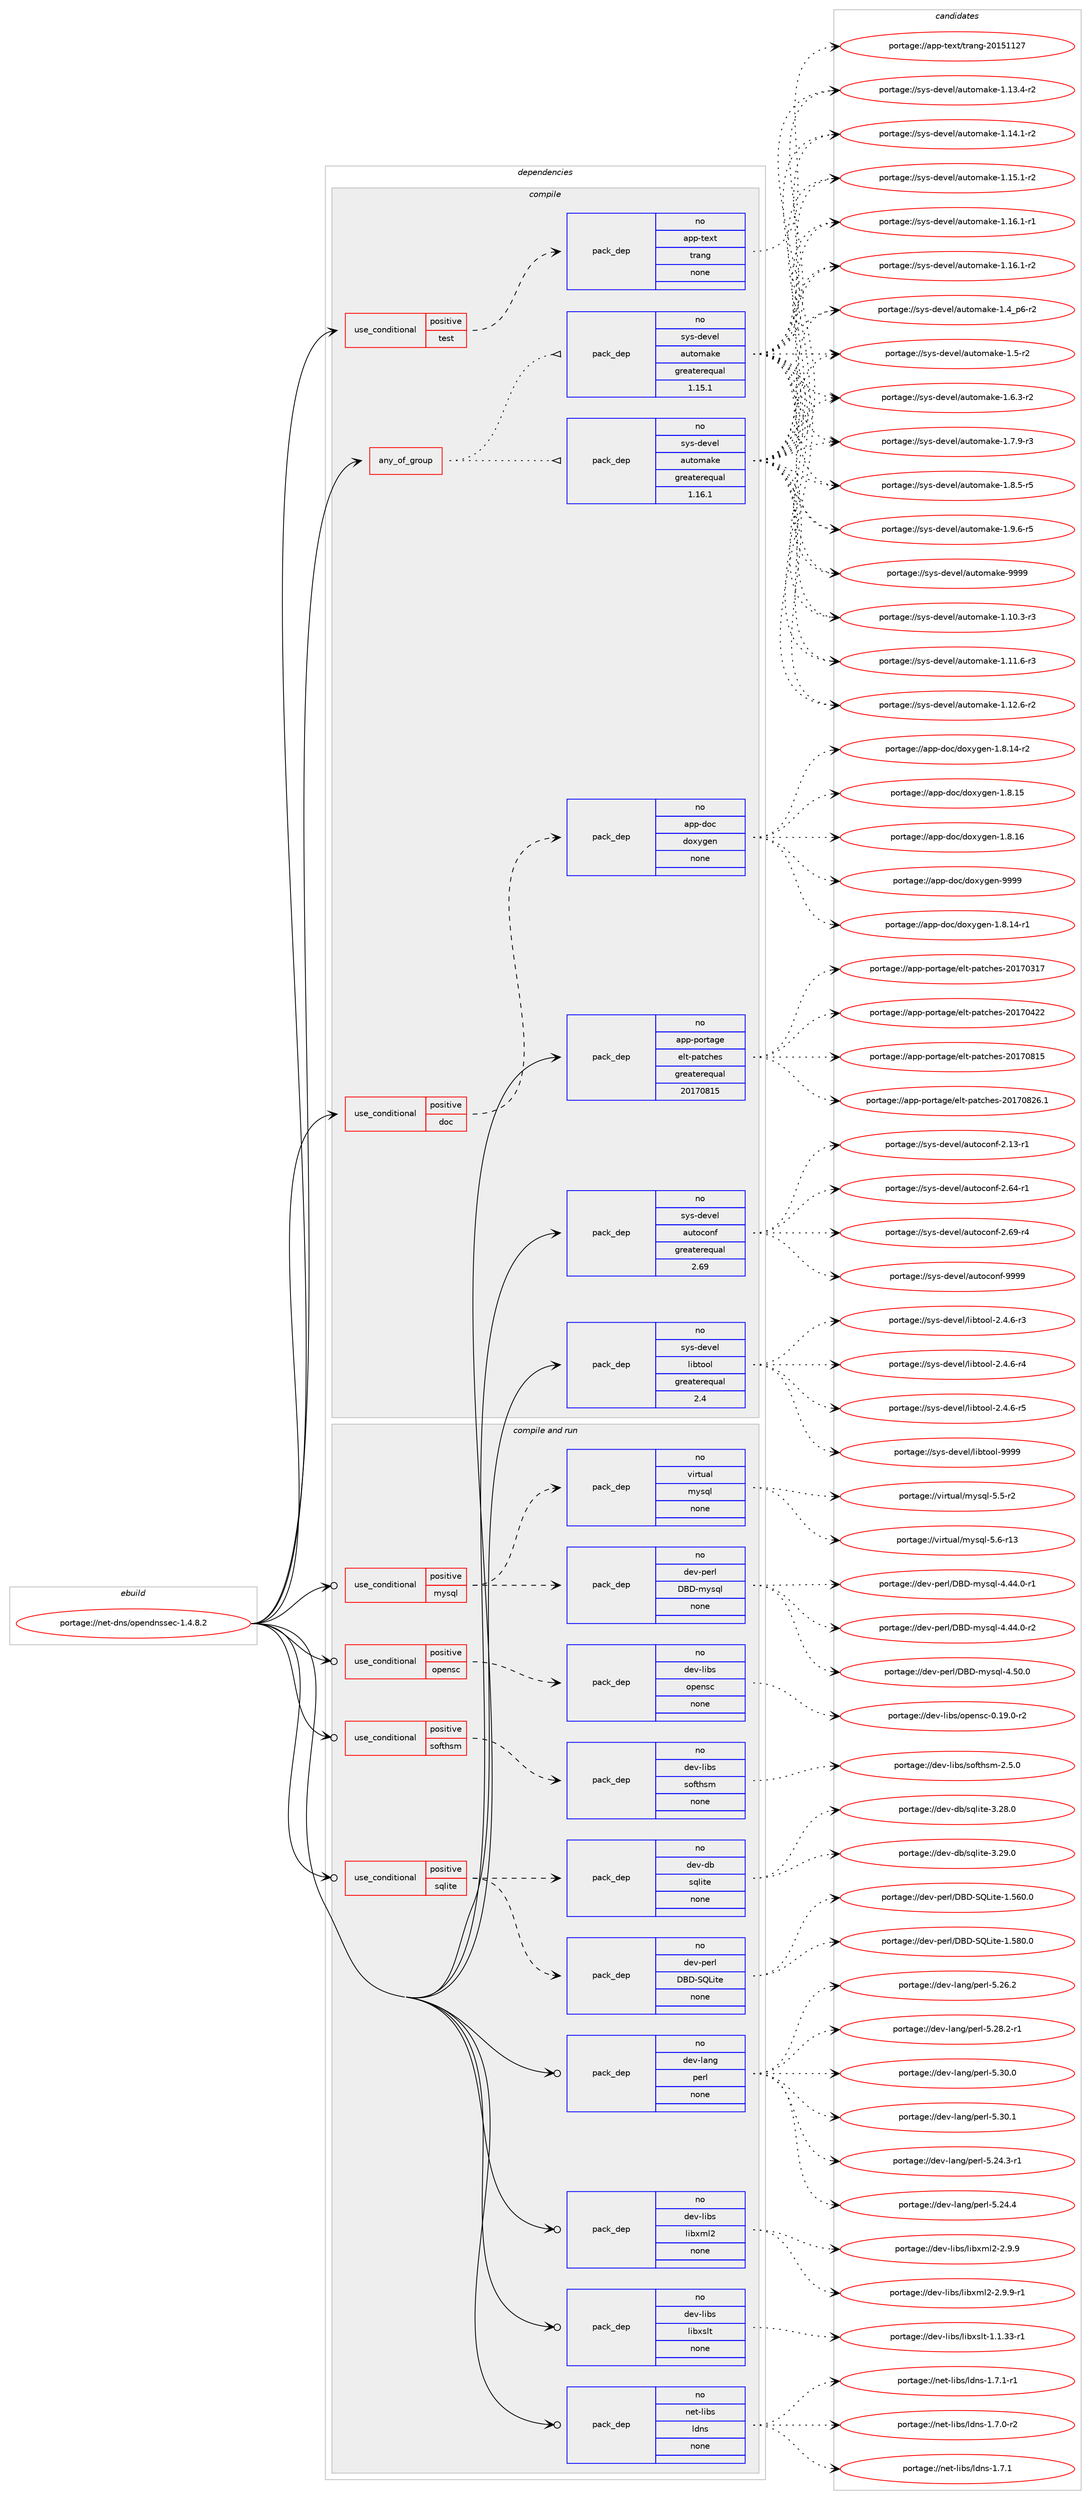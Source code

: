 digraph prolog {

# *************
# Graph options
# *************

newrank=true;
concentrate=true;
compound=true;
graph [rankdir=LR,fontname=Helvetica,fontsize=10,ranksep=1.5];#, ranksep=2.5, nodesep=0.2];
edge  [arrowhead=vee];
node  [fontname=Helvetica,fontsize=10];

# **********
# The ebuild
# **********

subgraph cluster_leftcol {
color=gray;
rank=same;
label=<<i>ebuild</i>>;
id [label="portage://net-dns/opendnssec-1.4.8.2", color=red, width=4, href="../net-dns/opendnssec-1.4.8.2.svg"];
}

# ****************
# The dependencies
# ****************

subgraph cluster_midcol {
color=gray;
label=<<i>dependencies</i>>;
subgraph cluster_compile {
fillcolor="#eeeeee";
style=filled;
label=<<i>compile</i>>;
subgraph any5654 {
dependency351367 [label=<<TABLE BORDER="0" CELLBORDER="1" CELLSPACING="0" CELLPADDING="4"><TR><TD CELLPADDING="10">any_of_group</TD></TR></TABLE>>, shape=none, color=red];subgraph pack257798 {
dependency351368 [label=<<TABLE BORDER="0" CELLBORDER="1" CELLSPACING="0" CELLPADDING="4" WIDTH="220"><TR><TD ROWSPAN="6" CELLPADDING="30">pack_dep</TD></TR><TR><TD WIDTH="110">no</TD></TR><TR><TD>sys-devel</TD></TR><TR><TD>automake</TD></TR><TR><TD>greaterequal</TD></TR><TR><TD>1.16.1</TD></TR></TABLE>>, shape=none, color=blue];
}
dependency351367:e -> dependency351368:w [weight=20,style="dotted",arrowhead="oinv"];
subgraph pack257799 {
dependency351369 [label=<<TABLE BORDER="0" CELLBORDER="1" CELLSPACING="0" CELLPADDING="4" WIDTH="220"><TR><TD ROWSPAN="6" CELLPADDING="30">pack_dep</TD></TR><TR><TD WIDTH="110">no</TD></TR><TR><TD>sys-devel</TD></TR><TR><TD>automake</TD></TR><TR><TD>greaterequal</TD></TR><TR><TD>1.15.1</TD></TR></TABLE>>, shape=none, color=blue];
}
dependency351367:e -> dependency351369:w [weight=20,style="dotted",arrowhead="oinv"];
}
id:e -> dependency351367:w [weight=20,style="solid",arrowhead="vee"];
subgraph cond87770 {
dependency351370 [label=<<TABLE BORDER="0" CELLBORDER="1" CELLSPACING="0" CELLPADDING="4"><TR><TD ROWSPAN="3" CELLPADDING="10">use_conditional</TD></TR><TR><TD>positive</TD></TR><TR><TD>doc</TD></TR></TABLE>>, shape=none, color=red];
subgraph pack257800 {
dependency351371 [label=<<TABLE BORDER="0" CELLBORDER="1" CELLSPACING="0" CELLPADDING="4" WIDTH="220"><TR><TD ROWSPAN="6" CELLPADDING="30">pack_dep</TD></TR><TR><TD WIDTH="110">no</TD></TR><TR><TD>app-doc</TD></TR><TR><TD>doxygen</TD></TR><TR><TD>none</TD></TR><TR><TD></TD></TR></TABLE>>, shape=none, color=blue];
}
dependency351370:e -> dependency351371:w [weight=20,style="dashed",arrowhead="vee"];
}
id:e -> dependency351370:w [weight=20,style="solid",arrowhead="vee"];
subgraph cond87771 {
dependency351372 [label=<<TABLE BORDER="0" CELLBORDER="1" CELLSPACING="0" CELLPADDING="4"><TR><TD ROWSPAN="3" CELLPADDING="10">use_conditional</TD></TR><TR><TD>positive</TD></TR><TR><TD>test</TD></TR></TABLE>>, shape=none, color=red];
subgraph pack257801 {
dependency351373 [label=<<TABLE BORDER="0" CELLBORDER="1" CELLSPACING="0" CELLPADDING="4" WIDTH="220"><TR><TD ROWSPAN="6" CELLPADDING="30">pack_dep</TD></TR><TR><TD WIDTH="110">no</TD></TR><TR><TD>app-text</TD></TR><TR><TD>trang</TD></TR><TR><TD>none</TD></TR><TR><TD></TD></TR></TABLE>>, shape=none, color=blue];
}
dependency351372:e -> dependency351373:w [weight=20,style="dashed",arrowhead="vee"];
}
id:e -> dependency351372:w [weight=20,style="solid",arrowhead="vee"];
subgraph pack257802 {
dependency351374 [label=<<TABLE BORDER="0" CELLBORDER="1" CELLSPACING="0" CELLPADDING="4" WIDTH="220"><TR><TD ROWSPAN="6" CELLPADDING="30">pack_dep</TD></TR><TR><TD WIDTH="110">no</TD></TR><TR><TD>app-portage</TD></TR><TR><TD>elt-patches</TD></TR><TR><TD>greaterequal</TD></TR><TR><TD>20170815</TD></TR></TABLE>>, shape=none, color=blue];
}
id:e -> dependency351374:w [weight=20,style="solid",arrowhead="vee"];
subgraph pack257803 {
dependency351375 [label=<<TABLE BORDER="0" CELLBORDER="1" CELLSPACING="0" CELLPADDING="4" WIDTH="220"><TR><TD ROWSPAN="6" CELLPADDING="30">pack_dep</TD></TR><TR><TD WIDTH="110">no</TD></TR><TR><TD>sys-devel</TD></TR><TR><TD>autoconf</TD></TR><TR><TD>greaterequal</TD></TR><TR><TD>2.69</TD></TR></TABLE>>, shape=none, color=blue];
}
id:e -> dependency351375:w [weight=20,style="solid",arrowhead="vee"];
subgraph pack257804 {
dependency351376 [label=<<TABLE BORDER="0" CELLBORDER="1" CELLSPACING="0" CELLPADDING="4" WIDTH="220"><TR><TD ROWSPAN="6" CELLPADDING="30">pack_dep</TD></TR><TR><TD WIDTH="110">no</TD></TR><TR><TD>sys-devel</TD></TR><TR><TD>libtool</TD></TR><TR><TD>greaterequal</TD></TR><TR><TD>2.4</TD></TR></TABLE>>, shape=none, color=blue];
}
id:e -> dependency351376:w [weight=20,style="solid",arrowhead="vee"];
}
subgraph cluster_compileandrun {
fillcolor="#eeeeee";
style=filled;
label=<<i>compile and run</i>>;
subgraph cond87772 {
dependency351377 [label=<<TABLE BORDER="0" CELLBORDER="1" CELLSPACING="0" CELLPADDING="4"><TR><TD ROWSPAN="3" CELLPADDING="10">use_conditional</TD></TR><TR><TD>positive</TD></TR><TR><TD>mysql</TD></TR></TABLE>>, shape=none, color=red];
subgraph pack257805 {
dependency351378 [label=<<TABLE BORDER="0" CELLBORDER="1" CELLSPACING="0" CELLPADDING="4" WIDTH="220"><TR><TD ROWSPAN="6" CELLPADDING="30">pack_dep</TD></TR><TR><TD WIDTH="110">no</TD></TR><TR><TD>virtual</TD></TR><TR><TD>mysql</TD></TR><TR><TD>none</TD></TR><TR><TD></TD></TR></TABLE>>, shape=none, color=blue];
}
dependency351377:e -> dependency351378:w [weight=20,style="dashed",arrowhead="vee"];
subgraph pack257806 {
dependency351379 [label=<<TABLE BORDER="0" CELLBORDER="1" CELLSPACING="0" CELLPADDING="4" WIDTH="220"><TR><TD ROWSPAN="6" CELLPADDING="30">pack_dep</TD></TR><TR><TD WIDTH="110">no</TD></TR><TR><TD>dev-perl</TD></TR><TR><TD>DBD-mysql</TD></TR><TR><TD>none</TD></TR><TR><TD></TD></TR></TABLE>>, shape=none, color=blue];
}
dependency351377:e -> dependency351379:w [weight=20,style="dashed",arrowhead="vee"];
}
id:e -> dependency351377:w [weight=20,style="solid",arrowhead="odotvee"];
subgraph cond87773 {
dependency351380 [label=<<TABLE BORDER="0" CELLBORDER="1" CELLSPACING="0" CELLPADDING="4"><TR><TD ROWSPAN="3" CELLPADDING="10">use_conditional</TD></TR><TR><TD>positive</TD></TR><TR><TD>opensc</TD></TR></TABLE>>, shape=none, color=red];
subgraph pack257807 {
dependency351381 [label=<<TABLE BORDER="0" CELLBORDER="1" CELLSPACING="0" CELLPADDING="4" WIDTH="220"><TR><TD ROWSPAN="6" CELLPADDING="30">pack_dep</TD></TR><TR><TD WIDTH="110">no</TD></TR><TR><TD>dev-libs</TD></TR><TR><TD>opensc</TD></TR><TR><TD>none</TD></TR><TR><TD></TD></TR></TABLE>>, shape=none, color=blue];
}
dependency351380:e -> dependency351381:w [weight=20,style="dashed",arrowhead="vee"];
}
id:e -> dependency351380:w [weight=20,style="solid",arrowhead="odotvee"];
subgraph cond87774 {
dependency351382 [label=<<TABLE BORDER="0" CELLBORDER="1" CELLSPACING="0" CELLPADDING="4"><TR><TD ROWSPAN="3" CELLPADDING="10">use_conditional</TD></TR><TR><TD>positive</TD></TR><TR><TD>softhsm</TD></TR></TABLE>>, shape=none, color=red];
subgraph pack257808 {
dependency351383 [label=<<TABLE BORDER="0" CELLBORDER="1" CELLSPACING="0" CELLPADDING="4" WIDTH="220"><TR><TD ROWSPAN="6" CELLPADDING="30">pack_dep</TD></TR><TR><TD WIDTH="110">no</TD></TR><TR><TD>dev-libs</TD></TR><TR><TD>softhsm</TD></TR><TR><TD>none</TD></TR><TR><TD></TD></TR></TABLE>>, shape=none, color=blue];
}
dependency351382:e -> dependency351383:w [weight=20,style="dashed",arrowhead="vee"];
}
id:e -> dependency351382:w [weight=20,style="solid",arrowhead="odotvee"];
subgraph cond87775 {
dependency351384 [label=<<TABLE BORDER="0" CELLBORDER="1" CELLSPACING="0" CELLPADDING="4"><TR><TD ROWSPAN="3" CELLPADDING="10">use_conditional</TD></TR><TR><TD>positive</TD></TR><TR><TD>sqlite</TD></TR></TABLE>>, shape=none, color=red];
subgraph pack257809 {
dependency351385 [label=<<TABLE BORDER="0" CELLBORDER="1" CELLSPACING="0" CELLPADDING="4" WIDTH="220"><TR><TD ROWSPAN="6" CELLPADDING="30">pack_dep</TD></TR><TR><TD WIDTH="110">no</TD></TR><TR><TD>dev-db</TD></TR><TR><TD>sqlite</TD></TR><TR><TD>none</TD></TR><TR><TD></TD></TR></TABLE>>, shape=none, color=blue];
}
dependency351384:e -> dependency351385:w [weight=20,style="dashed",arrowhead="vee"];
subgraph pack257810 {
dependency351386 [label=<<TABLE BORDER="0" CELLBORDER="1" CELLSPACING="0" CELLPADDING="4" WIDTH="220"><TR><TD ROWSPAN="6" CELLPADDING="30">pack_dep</TD></TR><TR><TD WIDTH="110">no</TD></TR><TR><TD>dev-perl</TD></TR><TR><TD>DBD-SQLite</TD></TR><TR><TD>none</TD></TR><TR><TD></TD></TR></TABLE>>, shape=none, color=blue];
}
dependency351384:e -> dependency351386:w [weight=20,style="dashed",arrowhead="vee"];
}
id:e -> dependency351384:w [weight=20,style="solid",arrowhead="odotvee"];
subgraph pack257811 {
dependency351387 [label=<<TABLE BORDER="0" CELLBORDER="1" CELLSPACING="0" CELLPADDING="4" WIDTH="220"><TR><TD ROWSPAN="6" CELLPADDING="30">pack_dep</TD></TR><TR><TD WIDTH="110">no</TD></TR><TR><TD>dev-lang</TD></TR><TR><TD>perl</TD></TR><TR><TD>none</TD></TR><TR><TD></TD></TR></TABLE>>, shape=none, color=blue];
}
id:e -> dependency351387:w [weight=20,style="solid",arrowhead="odotvee"];
subgraph pack257812 {
dependency351388 [label=<<TABLE BORDER="0" CELLBORDER="1" CELLSPACING="0" CELLPADDING="4" WIDTH="220"><TR><TD ROWSPAN="6" CELLPADDING="30">pack_dep</TD></TR><TR><TD WIDTH="110">no</TD></TR><TR><TD>dev-libs</TD></TR><TR><TD>libxml2</TD></TR><TR><TD>none</TD></TR><TR><TD></TD></TR></TABLE>>, shape=none, color=blue];
}
id:e -> dependency351388:w [weight=20,style="solid",arrowhead="odotvee"];
subgraph pack257813 {
dependency351389 [label=<<TABLE BORDER="0" CELLBORDER="1" CELLSPACING="0" CELLPADDING="4" WIDTH="220"><TR><TD ROWSPAN="6" CELLPADDING="30">pack_dep</TD></TR><TR><TD WIDTH="110">no</TD></TR><TR><TD>dev-libs</TD></TR><TR><TD>libxslt</TD></TR><TR><TD>none</TD></TR><TR><TD></TD></TR></TABLE>>, shape=none, color=blue];
}
id:e -> dependency351389:w [weight=20,style="solid",arrowhead="odotvee"];
subgraph pack257814 {
dependency351390 [label=<<TABLE BORDER="0" CELLBORDER="1" CELLSPACING="0" CELLPADDING="4" WIDTH="220"><TR><TD ROWSPAN="6" CELLPADDING="30">pack_dep</TD></TR><TR><TD WIDTH="110">no</TD></TR><TR><TD>net-libs</TD></TR><TR><TD>ldns</TD></TR><TR><TD>none</TD></TR><TR><TD></TD></TR></TABLE>>, shape=none, color=blue];
}
id:e -> dependency351390:w [weight=20,style="solid",arrowhead="odotvee"];
}
subgraph cluster_run {
fillcolor="#eeeeee";
style=filled;
label=<<i>run</i>>;
}
}

# **************
# The candidates
# **************

subgraph cluster_choices {
rank=same;
color=gray;
label=<<i>candidates</i>>;

subgraph choice257798 {
color=black;
nodesep=1;
choiceportage11512111545100101118101108479711711611110997107101454946494846514511451 [label="portage://sys-devel/automake-1.10.3-r3", color=red, width=4,href="../sys-devel/automake-1.10.3-r3.svg"];
choiceportage11512111545100101118101108479711711611110997107101454946494946544511451 [label="portage://sys-devel/automake-1.11.6-r3", color=red, width=4,href="../sys-devel/automake-1.11.6-r3.svg"];
choiceportage11512111545100101118101108479711711611110997107101454946495046544511450 [label="portage://sys-devel/automake-1.12.6-r2", color=red, width=4,href="../sys-devel/automake-1.12.6-r2.svg"];
choiceportage11512111545100101118101108479711711611110997107101454946495146524511450 [label="portage://sys-devel/automake-1.13.4-r2", color=red, width=4,href="../sys-devel/automake-1.13.4-r2.svg"];
choiceportage11512111545100101118101108479711711611110997107101454946495246494511450 [label="portage://sys-devel/automake-1.14.1-r2", color=red, width=4,href="../sys-devel/automake-1.14.1-r2.svg"];
choiceportage11512111545100101118101108479711711611110997107101454946495346494511450 [label="portage://sys-devel/automake-1.15.1-r2", color=red, width=4,href="../sys-devel/automake-1.15.1-r2.svg"];
choiceportage11512111545100101118101108479711711611110997107101454946495446494511449 [label="portage://sys-devel/automake-1.16.1-r1", color=red, width=4,href="../sys-devel/automake-1.16.1-r1.svg"];
choiceportage11512111545100101118101108479711711611110997107101454946495446494511450 [label="portage://sys-devel/automake-1.16.1-r2", color=red, width=4,href="../sys-devel/automake-1.16.1-r2.svg"];
choiceportage115121115451001011181011084797117116111109971071014549465295112544511450 [label="portage://sys-devel/automake-1.4_p6-r2", color=red, width=4,href="../sys-devel/automake-1.4_p6-r2.svg"];
choiceportage11512111545100101118101108479711711611110997107101454946534511450 [label="portage://sys-devel/automake-1.5-r2", color=red, width=4,href="../sys-devel/automake-1.5-r2.svg"];
choiceportage115121115451001011181011084797117116111109971071014549465446514511450 [label="portage://sys-devel/automake-1.6.3-r2", color=red, width=4,href="../sys-devel/automake-1.6.3-r2.svg"];
choiceportage115121115451001011181011084797117116111109971071014549465546574511451 [label="portage://sys-devel/automake-1.7.9-r3", color=red, width=4,href="../sys-devel/automake-1.7.9-r3.svg"];
choiceportage115121115451001011181011084797117116111109971071014549465646534511453 [label="portage://sys-devel/automake-1.8.5-r5", color=red, width=4,href="../sys-devel/automake-1.8.5-r5.svg"];
choiceportage115121115451001011181011084797117116111109971071014549465746544511453 [label="portage://sys-devel/automake-1.9.6-r5", color=red, width=4,href="../sys-devel/automake-1.9.6-r5.svg"];
choiceportage115121115451001011181011084797117116111109971071014557575757 [label="portage://sys-devel/automake-9999", color=red, width=4,href="../sys-devel/automake-9999.svg"];
dependency351368:e -> choiceportage11512111545100101118101108479711711611110997107101454946494846514511451:w [style=dotted,weight="100"];
dependency351368:e -> choiceportage11512111545100101118101108479711711611110997107101454946494946544511451:w [style=dotted,weight="100"];
dependency351368:e -> choiceportage11512111545100101118101108479711711611110997107101454946495046544511450:w [style=dotted,weight="100"];
dependency351368:e -> choiceportage11512111545100101118101108479711711611110997107101454946495146524511450:w [style=dotted,weight="100"];
dependency351368:e -> choiceportage11512111545100101118101108479711711611110997107101454946495246494511450:w [style=dotted,weight="100"];
dependency351368:e -> choiceportage11512111545100101118101108479711711611110997107101454946495346494511450:w [style=dotted,weight="100"];
dependency351368:e -> choiceportage11512111545100101118101108479711711611110997107101454946495446494511449:w [style=dotted,weight="100"];
dependency351368:e -> choiceportage11512111545100101118101108479711711611110997107101454946495446494511450:w [style=dotted,weight="100"];
dependency351368:e -> choiceportage115121115451001011181011084797117116111109971071014549465295112544511450:w [style=dotted,weight="100"];
dependency351368:e -> choiceportage11512111545100101118101108479711711611110997107101454946534511450:w [style=dotted,weight="100"];
dependency351368:e -> choiceportage115121115451001011181011084797117116111109971071014549465446514511450:w [style=dotted,weight="100"];
dependency351368:e -> choiceportage115121115451001011181011084797117116111109971071014549465546574511451:w [style=dotted,weight="100"];
dependency351368:e -> choiceportage115121115451001011181011084797117116111109971071014549465646534511453:w [style=dotted,weight="100"];
dependency351368:e -> choiceportage115121115451001011181011084797117116111109971071014549465746544511453:w [style=dotted,weight="100"];
dependency351368:e -> choiceportage115121115451001011181011084797117116111109971071014557575757:w [style=dotted,weight="100"];
}
subgraph choice257799 {
color=black;
nodesep=1;
choiceportage11512111545100101118101108479711711611110997107101454946494846514511451 [label="portage://sys-devel/automake-1.10.3-r3", color=red, width=4,href="../sys-devel/automake-1.10.3-r3.svg"];
choiceportage11512111545100101118101108479711711611110997107101454946494946544511451 [label="portage://sys-devel/automake-1.11.6-r3", color=red, width=4,href="../sys-devel/automake-1.11.6-r3.svg"];
choiceportage11512111545100101118101108479711711611110997107101454946495046544511450 [label="portage://sys-devel/automake-1.12.6-r2", color=red, width=4,href="../sys-devel/automake-1.12.6-r2.svg"];
choiceportage11512111545100101118101108479711711611110997107101454946495146524511450 [label="portage://sys-devel/automake-1.13.4-r2", color=red, width=4,href="../sys-devel/automake-1.13.4-r2.svg"];
choiceportage11512111545100101118101108479711711611110997107101454946495246494511450 [label="portage://sys-devel/automake-1.14.1-r2", color=red, width=4,href="../sys-devel/automake-1.14.1-r2.svg"];
choiceportage11512111545100101118101108479711711611110997107101454946495346494511450 [label="portage://sys-devel/automake-1.15.1-r2", color=red, width=4,href="../sys-devel/automake-1.15.1-r2.svg"];
choiceportage11512111545100101118101108479711711611110997107101454946495446494511449 [label="portage://sys-devel/automake-1.16.1-r1", color=red, width=4,href="../sys-devel/automake-1.16.1-r1.svg"];
choiceportage11512111545100101118101108479711711611110997107101454946495446494511450 [label="portage://sys-devel/automake-1.16.1-r2", color=red, width=4,href="../sys-devel/automake-1.16.1-r2.svg"];
choiceportage115121115451001011181011084797117116111109971071014549465295112544511450 [label="portage://sys-devel/automake-1.4_p6-r2", color=red, width=4,href="../sys-devel/automake-1.4_p6-r2.svg"];
choiceportage11512111545100101118101108479711711611110997107101454946534511450 [label="portage://sys-devel/automake-1.5-r2", color=red, width=4,href="../sys-devel/automake-1.5-r2.svg"];
choiceportage115121115451001011181011084797117116111109971071014549465446514511450 [label="portage://sys-devel/automake-1.6.3-r2", color=red, width=4,href="../sys-devel/automake-1.6.3-r2.svg"];
choiceportage115121115451001011181011084797117116111109971071014549465546574511451 [label="portage://sys-devel/automake-1.7.9-r3", color=red, width=4,href="../sys-devel/automake-1.7.9-r3.svg"];
choiceportage115121115451001011181011084797117116111109971071014549465646534511453 [label="portage://sys-devel/automake-1.8.5-r5", color=red, width=4,href="../sys-devel/automake-1.8.5-r5.svg"];
choiceportage115121115451001011181011084797117116111109971071014549465746544511453 [label="portage://sys-devel/automake-1.9.6-r5", color=red, width=4,href="../sys-devel/automake-1.9.6-r5.svg"];
choiceportage115121115451001011181011084797117116111109971071014557575757 [label="portage://sys-devel/automake-9999", color=red, width=4,href="../sys-devel/automake-9999.svg"];
dependency351369:e -> choiceportage11512111545100101118101108479711711611110997107101454946494846514511451:w [style=dotted,weight="100"];
dependency351369:e -> choiceportage11512111545100101118101108479711711611110997107101454946494946544511451:w [style=dotted,weight="100"];
dependency351369:e -> choiceportage11512111545100101118101108479711711611110997107101454946495046544511450:w [style=dotted,weight="100"];
dependency351369:e -> choiceportage11512111545100101118101108479711711611110997107101454946495146524511450:w [style=dotted,weight="100"];
dependency351369:e -> choiceportage11512111545100101118101108479711711611110997107101454946495246494511450:w [style=dotted,weight="100"];
dependency351369:e -> choiceportage11512111545100101118101108479711711611110997107101454946495346494511450:w [style=dotted,weight="100"];
dependency351369:e -> choiceportage11512111545100101118101108479711711611110997107101454946495446494511449:w [style=dotted,weight="100"];
dependency351369:e -> choiceportage11512111545100101118101108479711711611110997107101454946495446494511450:w [style=dotted,weight="100"];
dependency351369:e -> choiceportage115121115451001011181011084797117116111109971071014549465295112544511450:w [style=dotted,weight="100"];
dependency351369:e -> choiceportage11512111545100101118101108479711711611110997107101454946534511450:w [style=dotted,weight="100"];
dependency351369:e -> choiceportage115121115451001011181011084797117116111109971071014549465446514511450:w [style=dotted,weight="100"];
dependency351369:e -> choiceportage115121115451001011181011084797117116111109971071014549465546574511451:w [style=dotted,weight="100"];
dependency351369:e -> choiceportage115121115451001011181011084797117116111109971071014549465646534511453:w [style=dotted,weight="100"];
dependency351369:e -> choiceportage115121115451001011181011084797117116111109971071014549465746544511453:w [style=dotted,weight="100"];
dependency351369:e -> choiceportage115121115451001011181011084797117116111109971071014557575757:w [style=dotted,weight="100"];
}
subgraph choice257800 {
color=black;
nodesep=1;
choiceportage97112112451001119947100111120121103101110454946564649524511449 [label="portage://app-doc/doxygen-1.8.14-r1", color=red, width=4,href="../app-doc/doxygen-1.8.14-r1.svg"];
choiceportage97112112451001119947100111120121103101110454946564649524511450 [label="portage://app-doc/doxygen-1.8.14-r2", color=red, width=4,href="../app-doc/doxygen-1.8.14-r2.svg"];
choiceportage9711211245100111994710011112012110310111045494656464953 [label="portage://app-doc/doxygen-1.8.15", color=red, width=4,href="../app-doc/doxygen-1.8.15.svg"];
choiceportage9711211245100111994710011112012110310111045494656464954 [label="portage://app-doc/doxygen-1.8.16", color=red, width=4,href="../app-doc/doxygen-1.8.16.svg"];
choiceportage971121124510011199471001111201211031011104557575757 [label="portage://app-doc/doxygen-9999", color=red, width=4,href="../app-doc/doxygen-9999.svg"];
dependency351371:e -> choiceportage97112112451001119947100111120121103101110454946564649524511449:w [style=dotted,weight="100"];
dependency351371:e -> choiceportage97112112451001119947100111120121103101110454946564649524511450:w [style=dotted,weight="100"];
dependency351371:e -> choiceportage9711211245100111994710011112012110310111045494656464953:w [style=dotted,weight="100"];
dependency351371:e -> choiceportage9711211245100111994710011112012110310111045494656464954:w [style=dotted,weight="100"];
dependency351371:e -> choiceportage971121124510011199471001111201211031011104557575757:w [style=dotted,weight="100"];
}
subgraph choice257801 {
color=black;
nodesep=1;
choiceportage97112112451161011201164711611497110103455048495349495055 [label="portage://app-text/trang-20151127", color=red, width=4,href="../app-text/trang-20151127.svg"];
dependency351373:e -> choiceportage97112112451161011201164711611497110103455048495349495055:w [style=dotted,weight="100"];
}
subgraph choice257802 {
color=black;
nodesep=1;
choiceportage97112112451121111141169710310147101108116451129711699104101115455048495548514955 [label="portage://app-portage/elt-patches-20170317", color=red, width=4,href="../app-portage/elt-patches-20170317.svg"];
choiceportage97112112451121111141169710310147101108116451129711699104101115455048495548525050 [label="portage://app-portage/elt-patches-20170422", color=red, width=4,href="../app-portage/elt-patches-20170422.svg"];
choiceportage97112112451121111141169710310147101108116451129711699104101115455048495548564953 [label="portage://app-portage/elt-patches-20170815", color=red, width=4,href="../app-portage/elt-patches-20170815.svg"];
choiceportage971121124511211111411697103101471011081164511297116991041011154550484955485650544649 [label="portage://app-portage/elt-patches-20170826.1", color=red, width=4,href="../app-portage/elt-patches-20170826.1.svg"];
dependency351374:e -> choiceportage97112112451121111141169710310147101108116451129711699104101115455048495548514955:w [style=dotted,weight="100"];
dependency351374:e -> choiceportage97112112451121111141169710310147101108116451129711699104101115455048495548525050:w [style=dotted,weight="100"];
dependency351374:e -> choiceportage97112112451121111141169710310147101108116451129711699104101115455048495548564953:w [style=dotted,weight="100"];
dependency351374:e -> choiceportage971121124511211111411697103101471011081164511297116991041011154550484955485650544649:w [style=dotted,weight="100"];
}
subgraph choice257803 {
color=black;
nodesep=1;
choiceportage1151211154510010111810110847971171161119911111010245504649514511449 [label="portage://sys-devel/autoconf-2.13-r1", color=red, width=4,href="../sys-devel/autoconf-2.13-r1.svg"];
choiceportage1151211154510010111810110847971171161119911111010245504654524511449 [label="portage://sys-devel/autoconf-2.64-r1", color=red, width=4,href="../sys-devel/autoconf-2.64-r1.svg"];
choiceportage1151211154510010111810110847971171161119911111010245504654574511452 [label="portage://sys-devel/autoconf-2.69-r4", color=red, width=4,href="../sys-devel/autoconf-2.69-r4.svg"];
choiceportage115121115451001011181011084797117116111991111101024557575757 [label="portage://sys-devel/autoconf-9999", color=red, width=4,href="../sys-devel/autoconf-9999.svg"];
dependency351375:e -> choiceportage1151211154510010111810110847971171161119911111010245504649514511449:w [style=dotted,weight="100"];
dependency351375:e -> choiceportage1151211154510010111810110847971171161119911111010245504654524511449:w [style=dotted,weight="100"];
dependency351375:e -> choiceportage1151211154510010111810110847971171161119911111010245504654574511452:w [style=dotted,weight="100"];
dependency351375:e -> choiceportage115121115451001011181011084797117116111991111101024557575757:w [style=dotted,weight="100"];
}
subgraph choice257804 {
color=black;
nodesep=1;
choiceportage1151211154510010111810110847108105981161111111084550465246544511451 [label="portage://sys-devel/libtool-2.4.6-r3", color=red, width=4,href="../sys-devel/libtool-2.4.6-r3.svg"];
choiceportage1151211154510010111810110847108105981161111111084550465246544511452 [label="portage://sys-devel/libtool-2.4.6-r4", color=red, width=4,href="../sys-devel/libtool-2.4.6-r4.svg"];
choiceportage1151211154510010111810110847108105981161111111084550465246544511453 [label="portage://sys-devel/libtool-2.4.6-r5", color=red, width=4,href="../sys-devel/libtool-2.4.6-r5.svg"];
choiceportage1151211154510010111810110847108105981161111111084557575757 [label="portage://sys-devel/libtool-9999", color=red, width=4,href="../sys-devel/libtool-9999.svg"];
dependency351376:e -> choiceportage1151211154510010111810110847108105981161111111084550465246544511451:w [style=dotted,weight="100"];
dependency351376:e -> choiceportage1151211154510010111810110847108105981161111111084550465246544511452:w [style=dotted,weight="100"];
dependency351376:e -> choiceportage1151211154510010111810110847108105981161111111084550465246544511453:w [style=dotted,weight="100"];
dependency351376:e -> choiceportage1151211154510010111810110847108105981161111111084557575757:w [style=dotted,weight="100"];
}
subgraph choice257805 {
color=black;
nodesep=1;
choiceportage1181051141161179710847109121115113108455346534511450 [label="portage://virtual/mysql-5.5-r2", color=red, width=4,href="../virtual/mysql-5.5-r2.svg"];
choiceportage118105114116117971084710912111511310845534654451144951 [label="portage://virtual/mysql-5.6-r13", color=red, width=4,href="../virtual/mysql-5.6-r13.svg"];
dependency351378:e -> choiceportage1181051141161179710847109121115113108455346534511450:w [style=dotted,weight="100"];
dependency351378:e -> choiceportage118105114116117971084710912111511310845534654451144951:w [style=dotted,weight="100"];
}
subgraph choice257806 {
color=black;
nodesep=1;
choiceportage100101118451121011141084768666845109121115113108455246525246484511449 [label="portage://dev-perl/DBD-mysql-4.44.0-r1", color=red, width=4,href="../dev-perl/DBD-mysql-4.44.0-r1.svg"];
choiceportage100101118451121011141084768666845109121115113108455246525246484511450 [label="portage://dev-perl/DBD-mysql-4.44.0-r2", color=red, width=4,href="../dev-perl/DBD-mysql-4.44.0-r2.svg"];
choiceportage10010111845112101114108476866684510912111511310845524653484648 [label="portage://dev-perl/DBD-mysql-4.50.0", color=red, width=4,href="../dev-perl/DBD-mysql-4.50.0.svg"];
dependency351379:e -> choiceportage100101118451121011141084768666845109121115113108455246525246484511449:w [style=dotted,weight="100"];
dependency351379:e -> choiceportage100101118451121011141084768666845109121115113108455246525246484511450:w [style=dotted,weight="100"];
dependency351379:e -> choiceportage10010111845112101114108476866684510912111511310845524653484648:w [style=dotted,weight="100"];
}
subgraph choice257807 {
color=black;
nodesep=1;
choiceportage10010111845108105981154711111210111011599454846495746484511450 [label="portage://dev-libs/opensc-0.19.0-r2", color=red, width=4,href="../dev-libs/opensc-0.19.0-r2.svg"];
dependency351381:e -> choiceportage10010111845108105981154711111210111011599454846495746484511450:w [style=dotted,weight="100"];
}
subgraph choice257808 {
color=black;
nodesep=1;
choiceportage100101118451081059811547115111102116104115109455046534648 [label="portage://dev-libs/softhsm-2.5.0", color=red, width=4,href="../dev-libs/softhsm-2.5.0.svg"];
dependency351383:e -> choiceportage100101118451081059811547115111102116104115109455046534648:w [style=dotted,weight="100"];
}
subgraph choice257809 {
color=black;
nodesep=1;
choiceportage10010111845100984711511310810511610145514650564648 [label="portage://dev-db/sqlite-3.28.0", color=red, width=4,href="../dev-db/sqlite-3.28.0.svg"];
choiceportage10010111845100984711511310810511610145514650574648 [label="portage://dev-db/sqlite-3.29.0", color=red, width=4,href="../dev-db/sqlite-3.29.0.svg"];
dependency351385:e -> choiceportage10010111845100984711511310810511610145514650564648:w [style=dotted,weight="100"];
dependency351385:e -> choiceportage10010111845100984711511310810511610145514650574648:w [style=dotted,weight="100"];
}
subgraph choice257810 {
color=black;
nodesep=1;
choiceportage1001011184511210111410847686668458381761051161014549465354484648 [label="portage://dev-perl/DBD-SQLite-1.560.0", color=red, width=4,href="../dev-perl/DBD-SQLite-1.560.0.svg"];
choiceportage1001011184511210111410847686668458381761051161014549465356484648 [label="portage://dev-perl/DBD-SQLite-1.580.0", color=red, width=4,href="../dev-perl/DBD-SQLite-1.580.0.svg"];
dependency351386:e -> choiceportage1001011184511210111410847686668458381761051161014549465354484648:w [style=dotted,weight="100"];
dependency351386:e -> choiceportage1001011184511210111410847686668458381761051161014549465356484648:w [style=dotted,weight="100"];
}
subgraph choice257811 {
color=black;
nodesep=1;
choiceportage100101118451089711010347112101114108455346505246514511449 [label="portage://dev-lang/perl-5.24.3-r1", color=red, width=4,href="../dev-lang/perl-5.24.3-r1.svg"];
choiceportage10010111845108971101034711210111410845534650524652 [label="portage://dev-lang/perl-5.24.4", color=red, width=4,href="../dev-lang/perl-5.24.4.svg"];
choiceportage10010111845108971101034711210111410845534650544650 [label="portage://dev-lang/perl-5.26.2", color=red, width=4,href="../dev-lang/perl-5.26.2.svg"];
choiceportage100101118451089711010347112101114108455346505646504511449 [label="portage://dev-lang/perl-5.28.2-r1", color=red, width=4,href="../dev-lang/perl-5.28.2-r1.svg"];
choiceportage10010111845108971101034711210111410845534651484648 [label="portage://dev-lang/perl-5.30.0", color=red, width=4,href="../dev-lang/perl-5.30.0.svg"];
choiceportage10010111845108971101034711210111410845534651484649 [label="portage://dev-lang/perl-5.30.1", color=red, width=4,href="../dev-lang/perl-5.30.1.svg"];
dependency351387:e -> choiceportage100101118451089711010347112101114108455346505246514511449:w [style=dotted,weight="100"];
dependency351387:e -> choiceportage10010111845108971101034711210111410845534650524652:w [style=dotted,weight="100"];
dependency351387:e -> choiceportage10010111845108971101034711210111410845534650544650:w [style=dotted,weight="100"];
dependency351387:e -> choiceportage100101118451089711010347112101114108455346505646504511449:w [style=dotted,weight="100"];
dependency351387:e -> choiceportage10010111845108971101034711210111410845534651484648:w [style=dotted,weight="100"];
dependency351387:e -> choiceportage10010111845108971101034711210111410845534651484649:w [style=dotted,weight="100"];
}
subgraph choice257812 {
color=black;
nodesep=1;
choiceportage1001011184510810598115471081059812010910850455046574657 [label="portage://dev-libs/libxml2-2.9.9", color=red, width=4,href="../dev-libs/libxml2-2.9.9.svg"];
choiceportage10010111845108105981154710810598120109108504550465746574511449 [label="portage://dev-libs/libxml2-2.9.9-r1", color=red, width=4,href="../dev-libs/libxml2-2.9.9-r1.svg"];
dependency351388:e -> choiceportage1001011184510810598115471081059812010910850455046574657:w [style=dotted,weight="100"];
dependency351388:e -> choiceportage10010111845108105981154710810598120109108504550465746574511449:w [style=dotted,weight="100"];
}
subgraph choice257813 {
color=black;
nodesep=1;
choiceportage10010111845108105981154710810598120115108116454946494651514511449 [label="portage://dev-libs/libxslt-1.1.33-r1", color=red, width=4,href="../dev-libs/libxslt-1.1.33-r1.svg"];
dependency351389:e -> choiceportage10010111845108105981154710810598120115108116454946494651514511449:w [style=dotted,weight="100"];
}
subgraph choice257814 {
color=black;
nodesep=1;
choiceportage1101011164510810598115471081001101154549465546484511450 [label="portage://net-libs/ldns-1.7.0-r2", color=red, width=4,href="../net-libs/ldns-1.7.0-r2.svg"];
choiceportage110101116451081059811547108100110115454946554649 [label="portage://net-libs/ldns-1.7.1", color=red, width=4,href="../net-libs/ldns-1.7.1.svg"];
choiceportage1101011164510810598115471081001101154549465546494511449 [label="portage://net-libs/ldns-1.7.1-r1", color=red, width=4,href="../net-libs/ldns-1.7.1-r1.svg"];
dependency351390:e -> choiceportage1101011164510810598115471081001101154549465546484511450:w [style=dotted,weight="100"];
dependency351390:e -> choiceportage110101116451081059811547108100110115454946554649:w [style=dotted,weight="100"];
dependency351390:e -> choiceportage1101011164510810598115471081001101154549465546494511449:w [style=dotted,weight="100"];
}
}

}
